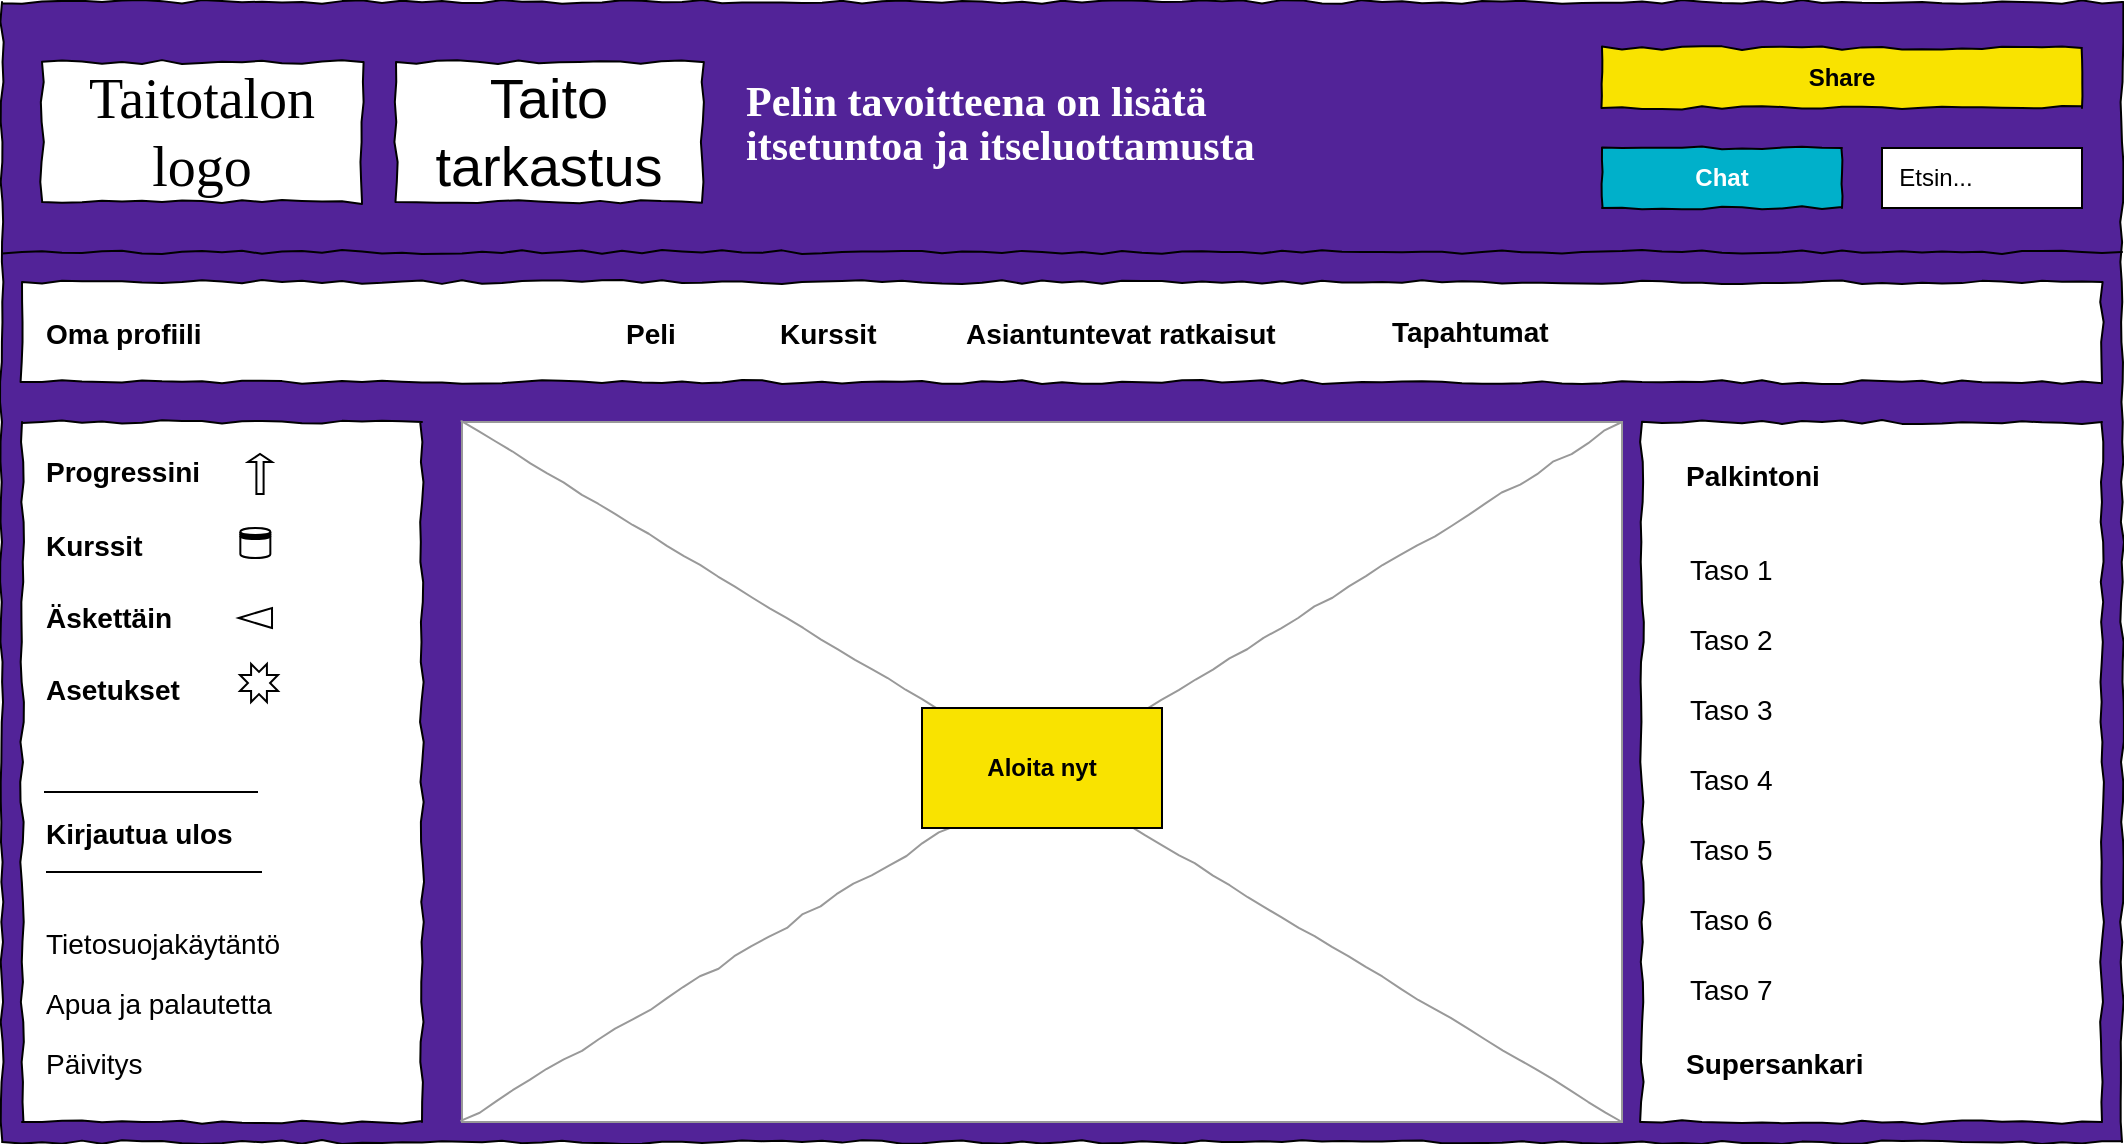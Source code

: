 <mxfile version="22.1.16" type="github">
  <diagram name="Page-1" id="03018318-947c-dd8e-b7a3-06fadd420f32">
    <mxGraphModel dx="880" dy="468" grid="1" gridSize="10" guides="1" tooltips="1" connect="1" arrows="1" fold="1" page="1" pageScale="1" pageWidth="1100" pageHeight="850" background="#ffffff" math="0" shadow="0">
      <root>
        <mxCell id="0" />
        <mxCell id="1" parent="0" />
        <mxCell id="677b7b8949515195-1" value="" style="whiteSpace=wrap;html=1;rounded=0;shadow=0;labelBackgroundColor=none;strokeColor=#000000;strokeWidth=1;fillColor=#522398;fontFamily=Verdana;fontSize=12;fontColor=#000000;align=center;comic=1;" parent="1" vertex="1">
          <mxGeometry x="20" y="20" width="1060" height="570" as="geometry" />
        </mxCell>
        <mxCell id="677b7b8949515195-2" value="Taitotalon logo" style="whiteSpace=wrap;html=1;rounded=0;shadow=0;labelBackgroundColor=none;strokeWidth=1;fontFamily=Verdana;fontSize=28;align=center;comic=1;" parent="1" vertex="1">
          <mxGeometry x="40" y="50" width="160" height="70" as="geometry" />
        </mxCell>
        <mxCell id="677b7b8949515195-9" value="" style="line;strokeWidth=1;html=1;rounded=0;shadow=0;labelBackgroundColor=none;fillColor=none;fontFamily=Verdana;fontSize=14;fontColor=#000000;align=center;comic=1;" parent="1" vertex="1">
          <mxGeometry x="20" y="140" width="1060" height="10" as="geometry" />
        </mxCell>
        <mxCell id="677b7b8949515195-16" value="" style="verticalLabelPosition=bottom;shadow=0;dashed=0;align=center;html=1;verticalAlign=top;strokeWidth=1;shape=mxgraph.mockup.graphics.simpleIcon;strokeColor=#999999;rounded=0;labelBackgroundColor=none;fontFamily=Verdana;fontSize=14;fontColor=#000000;comic=1;" parent="1" vertex="1">
          <mxGeometry x="250" y="230" width="580" height="350" as="geometry" />
        </mxCell>
        <mxCell id="677b7b8949515195-25" value="" style="whiteSpace=wrap;html=1;rounded=0;shadow=0;labelBackgroundColor=none;strokeWidth=1;fillColor=default;fontFamily=Verdana;fontSize=12;align=center;comic=1;" parent="1" vertex="1">
          <mxGeometry x="840" y="230" width="230" height="350" as="geometry" />
        </mxCell>
        <mxCell id="677b7b8949515195-26" value="&lt;b&gt;&lt;font face=&quot;Arial&quot;&gt;Share&lt;/font&gt;&lt;/b&gt;" style="whiteSpace=wrap;html=1;rounded=0;shadow=0;labelBackgroundColor=none;strokeWidth=1;fillColor=#F9E300;fontFamily=Verdana;fontSize=12;align=center;comic=1;" parent="1" vertex="1">
          <mxGeometry x="820" y="43" width="240" height="30" as="geometry" />
        </mxCell>
        <mxCell id="677b7b8949515195-29" value="Palkintoni" style="text;html=1;points=[];align=left;verticalAlign=top;spacingTop=-4;fontSize=14;fontFamily=Arial;fontStyle=1" parent="1" vertex="1">
          <mxGeometry x="860" y="246" width="170" height="20" as="geometry" />
        </mxCell>
        <mxCell id="677b7b8949515195-45" value="Taso 1" style="text;html=1;points=[];align=left;verticalAlign=top;spacingTop=-4;fontSize=14;fontFamily=Arial;fontStyle=0" parent="1" vertex="1">
          <mxGeometry x="862" y="293" width="170" height="20" as="geometry" />
        </mxCell>
        <mxCell id="677b7b8949515195-46" value="Taso 2" style="text;html=1;points=[];align=left;verticalAlign=top;spacingTop=-4;fontSize=14;fontFamily=Arial;fontStyle=0" parent="1" vertex="1">
          <mxGeometry x="862" y="328" width="170" height="20" as="geometry" />
        </mxCell>
        <mxCell id="677b7b8949515195-47" value="Taso 3" style="text;html=1;points=[];align=left;verticalAlign=top;spacingTop=-4;fontSize=14;fontFamily=Arial;fontStyle=0" parent="1" vertex="1">
          <mxGeometry x="862" y="363" width="170" height="20" as="geometry" />
        </mxCell>
        <mxCell id="677b7b8949515195-48" value="Taso 4" style="text;html=1;points=[];align=left;verticalAlign=top;spacingTop=-4;fontSize=14;fontFamily=Arial;fontStyle=0" parent="1" vertex="1">
          <mxGeometry x="862" y="398" width="170" height="20" as="geometry" />
        </mxCell>
        <mxCell id="677b7b8949515195-49" value="Supersankari" style="text;html=1;points=[];align=left;verticalAlign=top;spacingTop=-4;fontSize=14;fontFamily=Arial;fontStyle=1" parent="1" vertex="1">
          <mxGeometry x="860" y="540" width="170" height="20" as="geometry" />
        </mxCell>
        <mxCell id="PZfe659eeORPcTWbyocC-10" value="" style="shape=actor;whiteSpace=wrap;html=1;" vertex="1" parent="1">
          <mxGeometry x="143" y="176" width="10" height="15" as="geometry" />
        </mxCell>
        <mxCell id="PZfe659eeORPcTWbyocC-16" value="&lt;font face=&quot;Arial&quot;&gt;Taito&lt;br&gt;tarkastus&lt;/font&gt;" style="whiteSpace=wrap;html=1;rounded=0;shadow=0;labelBackgroundColor=none;strokeWidth=1;fontFamily=Verdana;fontSize=28;align=center;comic=1;" vertex="1" parent="1">
          <mxGeometry x="217" y="50" width="153" height="70" as="geometry" />
        </mxCell>
        <mxCell id="PZfe659eeORPcTWbyocC-20" value="&lt;font color=&quot;#ffffff&quot; face=&quot;Arial&quot;&gt;&lt;b&gt;Chat&lt;/b&gt;&lt;/font&gt;" style="whiteSpace=wrap;html=1;rounded=0;shadow=0;labelBackgroundColor=none;strokeWidth=1;fillColor=#00B0CA;fontFamily=Verdana;fontSize=12;align=center;comic=1;" vertex="1" parent="1">
          <mxGeometry x="820" y="93" width="120" height="30" as="geometry" />
        </mxCell>
        <mxCell id="PZfe659eeORPcTWbyocC-21" value="Taso 5" style="text;html=1;points=[];align=left;verticalAlign=top;spacingTop=-4;fontSize=14;fontFamily=Arial;fontStyle=0" vertex="1" parent="1">
          <mxGeometry x="862" y="433" width="170" height="20" as="geometry" />
        </mxCell>
        <mxCell id="PZfe659eeORPcTWbyocC-22" value="Taso 6" style="text;html=1;points=[];align=left;verticalAlign=top;spacingTop=-4;fontSize=14;fontFamily=Arial;fontStyle=0" vertex="1" parent="1">
          <mxGeometry x="862" y="468" width="170" height="20" as="geometry" />
        </mxCell>
        <mxCell id="PZfe659eeORPcTWbyocC-23" value="Taso 7" style="text;html=1;points=[];align=left;verticalAlign=top;spacingTop=-4;fontSize=14;fontFamily=Arial;fontStyle=0" vertex="1" parent="1">
          <mxGeometry x="862" y="503" width="170" height="20" as="geometry" />
        </mxCell>
        <mxCell id="PZfe659eeORPcTWbyocC-26" value="&amp;nbsp; Etsin..." style="rounded=0;whiteSpace=wrap;html=1;align=left;fontFamily=Arial;fontStyle=0" vertex="1" parent="1">
          <mxGeometry x="960" y="93" width="100" height="30" as="geometry" />
        </mxCell>
        <mxCell id="PZfe659eeORPcTWbyocC-28" value="&lt;div style=&quot;font-size: 21px; line-height: 100%;&quot;&gt;&lt;span style=&quot;font-family: &amp;quot;Noah Grotesque&amp;quot;; background-color: initial;&quot;&gt;Pelin tavoitteena on lisätä&amp;nbsp;&lt;/span&gt;&lt;br&gt;&lt;/div&gt;&lt;div style=&quot;font-size: 21px; line-height: 100%;&quot;&gt;&lt;font style=&quot;font-size: 21px;&quot; face=&quot;Noah Grotesque&quot;&gt;itsetuntoa ja itseluottamusta&lt;/font&gt;&lt;/div&gt;" style="text;html=1;points=[];align=left;verticalAlign=top;spacingTop=-4;fontSize=14;fontFamily=Arial;fillColor=none;fontColor=#FFFFFF;fontStyle=1" vertex="1" parent="1">
          <mxGeometry x="390" y="56.25" width="380" height="57.5" as="geometry" />
        </mxCell>
        <mxCell id="PZfe659eeORPcTWbyocC-29" value="" style="shape=image;imageAspect=0;aspect=fixed;verticalLabelPosition=bottom;verticalAlign=top;image=https://www.taitotalo.fi/sites/default/files/styles/landing_page_main_image/public/2021-04/strategia2021-22_0.jpg?h=07219b85&amp;itok=gno600ko;opacity=10;" vertex="1" parent="1">
          <mxGeometry x="217.85" y="150" width="622.15" height="435.5" as="geometry" />
        </mxCell>
        <mxCell id="PZfe659eeORPcTWbyocC-1" value="&lt;font style=&quot;&quot; face=&quot;Arial&quot;&gt;&lt;b&gt;Aloita nyt&lt;/b&gt;&lt;/font&gt;" style="rounded=0;whiteSpace=wrap;html=1;fillColor=#F9E300;" vertex="1" parent="1">
          <mxGeometry x="480" y="373" width="120" height="60" as="geometry" />
        </mxCell>
        <mxCell id="677b7b8949515195-10" value="" style="whiteSpace=wrap;html=1;rounded=0;shadow=0;labelBackgroundColor=none;strokeWidth=1;fillColor=default;fontFamily=Verdana;fontSize=12;align=center;comic=1;fontColor=none;noLabel=1;" parent="1" vertex="1">
          <mxGeometry x="30" y="160" width="1040" height="50" as="geometry" />
        </mxCell>
        <mxCell id="677b7b8949515195-11" value="Peli" style="text;html=1;points=[];align=left;verticalAlign=top;spacingTop=-4;fontSize=14;fontFamily=Arial;fillColor=none;fontColor=#000000;fontStyle=1" parent="1" vertex="1">
          <mxGeometry x="330" y="175" width="33" height="20" as="geometry" />
        </mxCell>
        <mxCell id="677b7b8949515195-12" value="Kurssit" style="text;html=1;points=[];align=left;verticalAlign=top;spacingTop=-4;fontSize=14;fontFamily=Arial;fillColor=none;fontColor=#000000;fontStyle=1" parent="1" vertex="1">
          <mxGeometry x="407" y="175" width="60" height="20" as="geometry" />
        </mxCell>
        <mxCell id="677b7b8949515195-13" value="&lt;font&gt;Tapahtumat&lt;/font&gt;" style="text;html=1;points=[];align=left;verticalAlign=top;spacingTop=-4;fontSize=14;fontFamily=Arial;fillColor=none;fontColor=#000000;fontStyle=1" parent="1" vertex="1">
          <mxGeometry x="713" y="173.5" width="87" height="20" as="geometry" />
        </mxCell>
        <mxCell id="677b7b8949515195-14" value="Asiantuntevat ratkaisut" style="text;html=1;points=[];align=left;verticalAlign=top;spacingTop=-4;fontSize=14;fontFamily=Arial;fillColor=none;fontColor=#000000;fontStyle=1" parent="1" vertex="1">
          <mxGeometry x="500" y="175" width="170" height="20" as="geometry" />
        </mxCell>
        <mxCell id="677b7b8949515195-27" value="Oma profiili" style="text;html=1;points=[];align=left;verticalAlign=top;spacingTop=-4;fontSize=14;fontFamily=Arial;fontStyle=1" parent="1" vertex="1">
          <mxGeometry x="40" y="175" width="170" height="20" as="geometry" />
        </mxCell>
        <mxCell id="677b7b8949515195-8" value="" style="whiteSpace=wrap;html=1;rounded=0;shadow=0;labelBackgroundColor=none;strokeWidth=1;fillColor=default;fontFamily=Verdana;fontSize=12;align=center;comic=1;" parent="1" vertex="1">
          <mxGeometry x="30" y="230" width="200" height="350" as="geometry" />
        </mxCell>
        <mxCell id="677b7b8949515195-28" value="Progressini" style="text;html=1;points=[];align=left;verticalAlign=top;spacingTop=-4;fontSize=14;fontFamily=Arial;fontStyle=1" parent="1" vertex="1">
          <mxGeometry x="40" y="244" width="170" height="20" as="geometry" />
        </mxCell>
        <mxCell id="677b7b8949515195-30" value="Kurssit" style="text;html=1;points=[];align=left;verticalAlign=top;spacingTop=-4;fontSize=14;fontFamily=Arial;fontStyle=1" parent="1" vertex="1">
          <mxGeometry x="40" y="281" width="170" height="20" as="geometry" />
        </mxCell>
        <mxCell id="677b7b8949515195-32" value="Kirjautua ulos" style="text;html=1;points=[];align=left;verticalAlign=top;spacingTop=-4;fontSize=14;fontFamily=Arial;fontStyle=1" parent="1" vertex="1">
          <mxGeometry x="40" y="425" width="170" height="20" as="geometry" />
        </mxCell>
        <mxCell id="677b7b8949515195-39" value="Äskettäin" style="text;html=1;points=[];align=left;verticalAlign=top;spacingTop=-4;fontSize=14;fontFamily=Arial;fontStyle=1" parent="1" vertex="1">
          <mxGeometry x="40" y="317" width="170" height="20" as="geometry" />
        </mxCell>
        <mxCell id="677b7b8949515195-40" value="Asetukset" style="text;html=1;points=[];align=left;verticalAlign=top;spacingTop=-4;fontSize=14;fontFamily=Arial;fontStyle=1" parent="1" vertex="1">
          <mxGeometry x="40" y="353" width="170" height="20" as="geometry" />
        </mxCell>
        <mxCell id="PZfe659eeORPcTWbyocC-2" value="Tietosuojakäytäntö" style="text;html=1;points=[];align=left;verticalAlign=top;spacingTop=-4;fontSize=14;fontFamily=Arial;" vertex="1" parent="1">
          <mxGeometry x="40" y="480" width="170" height="20" as="geometry" />
        </mxCell>
        <mxCell id="PZfe659eeORPcTWbyocC-3" value="Apua ja palautetta" style="text;html=1;points=[];align=left;verticalAlign=top;spacingTop=-4;fontSize=14;fontFamily=Arial;" vertex="1" parent="1">
          <mxGeometry x="40" y="510" width="170" height="20" as="geometry" />
        </mxCell>
        <mxCell id="PZfe659eeORPcTWbyocC-4" value="Päivitys" style="text;html=1;points=[];align=left;verticalAlign=top;spacingTop=-4;fontSize=14;fontFamily=Arial;" vertex="1" parent="1">
          <mxGeometry x="40" y="540" width="170" height="20" as="geometry" />
        </mxCell>
        <mxCell id="PZfe659eeORPcTWbyocC-6" value="" style="endArrow=none;html=1;rounded=0;" edge="1" parent="1">
          <mxGeometry width="50" height="50" relative="1" as="geometry">
            <mxPoint x="42" y="455" as="sourcePoint" />
            <mxPoint x="96" y="455" as="targetPoint" />
          </mxGeometry>
        </mxCell>
        <mxCell id="PZfe659eeORPcTWbyocC-7" value="" style="endArrow=none;html=1;rounded=0;" edge="1" parent="1">
          <mxGeometry width="50" height="50" relative="1" as="geometry">
            <mxPoint x="96" y="455" as="sourcePoint" />
            <mxPoint x="150" y="455" as="targetPoint" />
          </mxGeometry>
        </mxCell>
        <mxCell id="PZfe659eeORPcTWbyocC-8" value="" style="endArrow=none;html=1;rounded=0;" edge="1" parent="1">
          <mxGeometry width="50" height="50" relative="1" as="geometry">
            <mxPoint x="41" y="415" as="sourcePoint" />
            <mxPoint x="95" y="415" as="targetPoint" />
          </mxGeometry>
        </mxCell>
        <mxCell id="PZfe659eeORPcTWbyocC-9" value="" style="endArrow=none;html=1;rounded=0;" edge="1" parent="1">
          <mxGeometry width="50" height="50" relative="1" as="geometry">
            <mxPoint x="94" y="415" as="sourcePoint" />
            <mxPoint x="148" y="415" as="targetPoint" />
          </mxGeometry>
        </mxCell>
        <mxCell id="PZfe659eeORPcTWbyocC-12" value="" style="verticalLabelPosition=bottom;verticalAlign=top;html=1;shape=mxgraph.basic.8_point_star" vertex="1" parent="1">
          <mxGeometry x="139" y="351" width="19" height="19" as="geometry" />
        </mxCell>
        <mxCell id="PZfe659eeORPcTWbyocC-13" value="" style="shape=datastore;whiteSpace=wrap;html=1;" vertex="1" parent="1">
          <mxGeometry x="139.17" y="283" width="15" height="15" as="geometry" />
        </mxCell>
        <mxCell id="PZfe659eeORPcTWbyocC-14" value="" style="shape=singleArrow;direction=west;whiteSpace=wrap;html=1;arrowWidth=1;arrowSize=1;" vertex="1" parent="1">
          <mxGeometry x="138.34" y="323" width="16.67" height="10" as="geometry" />
        </mxCell>
        <mxCell id="PZfe659eeORPcTWbyocC-19" value="" style="shape=singleArrow;direction=north;whiteSpace=wrap;html=1;" vertex="1" parent="1">
          <mxGeometry x="143" y="246" width="12" height="20" as="geometry" />
        </mxCell>
      </root>
    </mxGraphModel>
  </diagram>
</mxfile>
